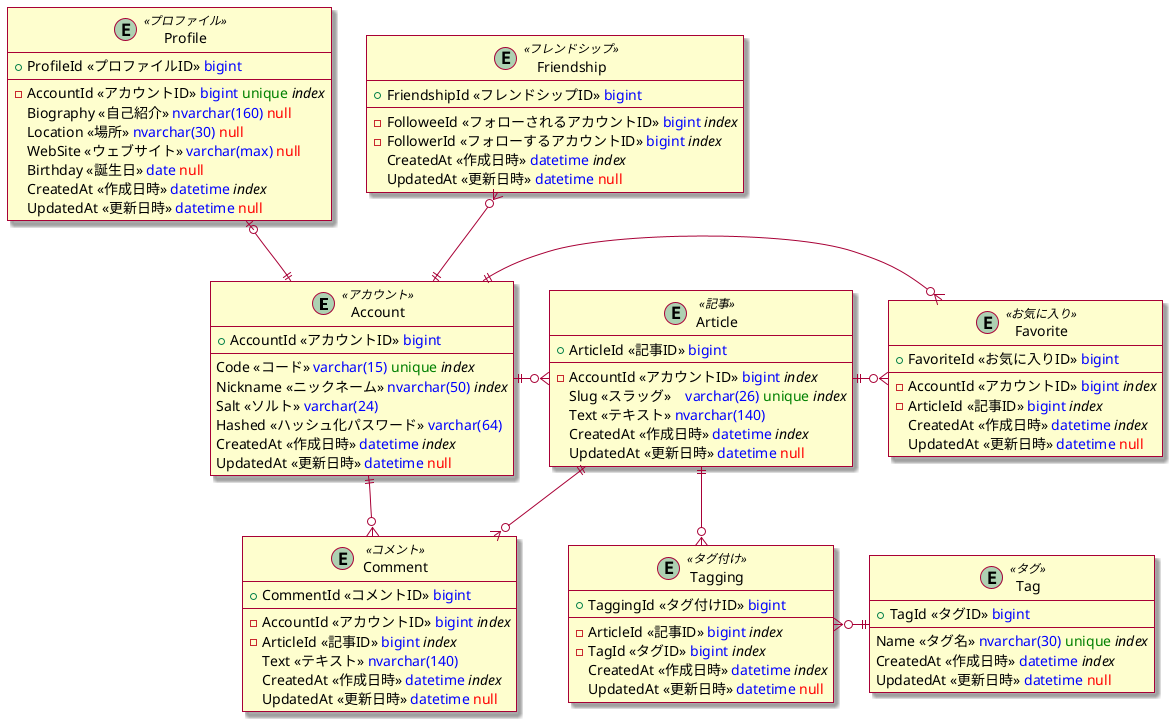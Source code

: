 @startuml
skin rose

entity Account <<アカウント>> {
  +AccountId <<アカウントID>> <color:blue>bigint</color>
  --
  Code <<コード>> <color:blue>varchar(15)</color> <color:green>unique</color> //index//
  Nickname <<ニックネーム>> <color:blue>nvarchar(50)</color> //index//
  Salt <<ソルト>> <color:blue>varchar(24)</color>
  Hashed <<ハッシュ化パスワード>> <color:blue>varchar(64)</color>
  CreatedAt <<作成日時>> <color:blue>datetime</color> //index//
  UpdatedAt <<更新日時>> <color:blue>datetime</color> <color:red>null</color>
}

entity Profile <<プロファイル>> {
  +ProfileId <<プロファイルID>> <color:blue>bigint</color>
  --
  -AccountId <<アカウントID>> <color:blue>bigint</color> <color:green>unique</color> //index//
  Biography <<自己紹介>> <color:blue>nvarchar(160)</color> <color:red>null</color>
  Location <<場所>> <color:blue>nvarchar(30)</color> <color:red>null</color>
  WebSite <<ウェブサイト>> <color:blue>varchar(max)</color> <color:red>null</color>
  Birthday <<誕生日>> <color:blue>date</color> <color:red>null</color>
  CreatedAt <<作成日時>> <color:blue>datetime</color> //index//
  UpdatedAt <<更新日時>> <color:blue>datetime</color> <color:red>null</color>
}

entity Friendship <<フレンドシップ>> {
  +FriendshipId <<フレンドシップID>> <color:blue>bigint</color>
  --
  -FolloweeId <<フォローされるアカウントID>> <color:blue>bigint</color> //index//
  -FollowerId <<フォローするアカウントID>> <color:blue>bigint</color> //index//
  CreatedAt <<作成日時>> <color:blue>datetime</color> //index//
  UpdatedAt <<更新日時>> <color:blue>datetime</color> <color:red>null</color>
}

entity Article <<記事>>{
  +ArticleId <<記事ID>> <color:blue>bigint</color>
  --
  -AccountId <<アカウントID>> <color:blue>bigint</color> //index//
  Slug <<スラッグ>>　<color:blue>varchar(26)</color> <color:green>unique</color> //index//
  Text <<テキスト>> <color:blue>nvarchar(140)</color>
  CreatedAt <<作成日時>> <color:blue>datetime</color> //index//
  UpdatedAt <<更新日時>> <color:blue>datetime</color> <color:red>null</color>
}

entity Comment <<コメント>> {
  +CommentId <<コメントID>> <color:blue>bigint</color>
  --
  -AccountId <<アカウントID>> <color:blue>bigint</color> //index//
  -ArticleId <<記事ID>> <color:blue>bigint</color> //index//
  Text <<テキスト>> <color:blue>nvarchar(140)</color>
  CreatedAt <<作成日時>> <color:blue>datetime</color> //index//
  UpdatedAt <<更新日時>> <color:blue>datetime</color> <color:red>null</color>
}

entity Favorite <<お気に入り>> {
  +FavoriteId <<お気に入りID>> <color:blue>bigint</color>
  --
  -AccountId <<アカウントID>> <color:blue>bigint</color> //index//
  -ArticleId <<記事ID>> <color:blue>bigint</color> //index//
  CreatedAt <<作成日時>> <color:blue>datetime</color> //index//
  UpdatedAt <<更新日時>> <color:blue>datetime</color> <color:red>null</color>
}

entity Tag <<タグ>> {
  +TagId <<タグID>> <color:blue>bigint</color>
  --
  Name <<タグ名>> <color:blue>nvarchar(30)</color> <color:green>unique</color> //index//
  CreatedAt <<作成日時>> <color:blue>datetime</color> //index//
  UpdatedAt <<更新日時>> <color:blue>datetime</color> <color:red>null</color>
}

entity Tagging <<タグ付け>> {
  +TaggingId <<タグ付けID>> <color:blue>bigint</color>
  --
  -ArticleId <<記事ID>> <color:blue>bigint</color> //index//
  -TagId <<タグID>> <color:blue>bigint</color> //index//
  CreatedAt <<作成日時>> <color:blue>datetime</color> //index//
  UpdatedAt <<更新日時>> <color:blue>datetime</color> <color:red>null</color>
}

Profile |o--|| Account
Friendship }o--|| Account
Account ||-o{ Article
Article ||-o{ Comment
Account ||--o{ Comment
Account ||-o{ Favorite
Article ||-o{ Favorite
Article ||--o{ Tagging
Tagging }o-|| Tag
@enduml
